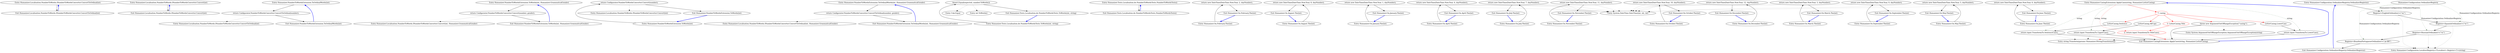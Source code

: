 digraph  {
m0_2 [cluster="Humanizer.Localisation.NumberToWords.INumberToWordsConverter.ConvertToOrdinal(int)", file="GermanNumberToWordsConverter.cs", label="Entry Humanizer.Localisation.NumberToWords.INumberToWordsConverter.ConvertToOrdinal(int)", span="19-19"];
m0_3 [cluster="Humanizer.Localisation.NumberToWords.INumberToWordsConverter.ConvertToOrdinal(int)", file="GermanNumberToWordsConverter.cs", label="Exit Humanizer.Localisation.NumberToWords.INumberToWordsConverter.ConvertToOrdinal(int)", span="19-19"];
m0_0 [cluster="Humanizer.Localisation.NumberToWords.INumberToWordsConverter.Convert(int)", file="GermanNumberToWordsConverter.cs", label="Entry Humanizer.Localisation.NumberToWords.INumberToWordsConverter.Convert(int)", span="12-12"];
m0_1 [cluster="Humanizer.Localisation.NumberToWords.INumberToWordsConverter.Convert(int)", file="GermanNumberToWordsConverter.cs", label="Exit Humanizer.Localisation.NumberToWords.INumberToWordsConverter.Convert(int)", span="12-12"];
m2_8 [cluster="Humanizer.NumberToWordsExtension.ToOrdinalWords(int)", file="NumberToWordsExtension.cs", label="Entry Humanizer.NumberToWordsExtension.ToOrdinalWords(int)", span="52-52"];
m2_9 [cluster="Humanizer.NumberToWordsExtension.ToOrdinalWords(int)", file="NumberToWordsExtension.cs", label="return Configurator.NumberToWordsConverter.ConvertToOrdinal(number);", span="54-54"];
m2_10 [cluster="Humanizer.NumberToWordsExtension.ToOrdinalWords(int)", file="NumberToWordsExtension.cs", label="Exit Humanizer.NumberToWordsExtension.ToOrdinalWords(int)", span="52-52"];
m2_11 [cluster="Humanizer.Localisation.NumberToWords.INumberToWordsConverter.ConvertToOrdinal(int)", file="NumberToWordsExtension.cs", label="Entry Humanizer.Localisation.NumberToWords.INumberToWordsConverter.ConvertToOrdinal(int)", span="27-27"];
m2_4 [cluster="Humanizer.NumberToWordsExtension.ToWords(int, Humanizer.GrammaticalGender)", file="NumberToWordsExtension.cs", label="Entry Humanizer.NumberToWordsExtension.ToWords(int, Humanizer.GrammaticalGender)", span="42-42"];
m2_5 [cluster="Humanizer.NumberToWordsExtension.ToWords(int, Humanizer.GrammaticalGender)", file="NumberToWordsExtension.cs", label="return Configurator.NumberToWordsConverter.Convert(number, gender);", span="44-44"];
m2_6 [cluster="Humanizer.NumberToWordsExtension.ToWords(int, Humanizer.GrammaticalGender)", file="NumberToWordsExtension.cs", label="Exit Humanizer.NumberToWordsExtension.ToWords(int, Humanizer.GrammaticalGender)", span="42-42"];
m2_3 [cluster="Humanizer.Localisation.NumberToWords.INumberToWordsConverter.Convert(int)", file="NumberToWordsExtension.cs", label="Entry Humanizer.Localisation.NumberToWords.INumberToWordsConverter.Convert(int)", span="12-12"];
m2_0 [cluster="Humanizer.NumberToWordsExtension.ToWords(int)", file="NumberToWordsExtension.cs", label="Entry Humanizer.NumberToWordsExtension.ToWords(int)", span="18-18"];
m2_1 [cluster="Humanizer.NumberToWordsExtension.ToWords(int)", file="NumberToWordsExtension.cs", label="return Configurator.NumberToWordsConverter.Convert(number);", span="20-20"];
m2_2 [cluster="Humanizer.NumberToWordsExtension.ToWords(int)", file="NumberToWordsExtension.cs", label="Exit Humanizer.NumberToWordsExtension.ToWords(int)", span="18-18"];
m2_7 [cluster="Humanizer.Localisation.NumberToWords.INumberToWordsConverter.Convert(int, Humanizer.GrammaticalGender)", file="NumberToWordsExtension.cs", label="Entry Humanizer.Localisation.NumberToWords.INumberToWordsConverter.Convert(int, Humanizer.GrammaticalGender)", span="20-20"];
m2_12 [cluster="Humanizer.NumberToWordsExtension.ToOrdinalWords(int, Humanizer.GrammaticalGender)", file="NumberToWordsExtension.cs", label="Entry Humanizer.NumberToWordsExtension.ToOrdinalWords(int, Humanizer.GrammaticalGender)", span="65-65"];
m2_13 [cluster="Humanizer.NumberToWordsExtension.ToOrdinalWords(int, Humanizer.GrammaticalGender)", file="NumberToWordsExtension.cs", label="return Configurator.NumberToWordsConverter.ConvertToOrdinal(number, gender);", span="67-67"];
m2_14 [cluster="Humanizer.NumberToWordsExtension.ToOrdinalWords(int, Humanizer.GrammaticalGender)", file="NumberToWordsExtension.cs", label="Exit Humanizer.NumberToWordsExtension.ToOrdinalWords(int, Humanizer.GrammaticalGender)", span="65-65"];
m2_15 [cluster="Humanizer.Localisation.NumberToWords.INumberToWordsConverter.ConvertToOrdinal(int, Humanizer.GrammaticalGender)", file="NumberToWordsExtension.cs", label="Entry Humanizer.Localisation.NumberToWords.INumberToWordsConverter.ConvertToOrdinal(int, Humanizer.GrammaticalGender)", span="35-35"];
m3_6 [cluster="Unk.Equal", file="NumberToWordsTests.cs", label="Entry Unk.Equal", span=""];
m3_5 [cluster="int.ToWords()", file="NumberToWordsTests.cs", label="Entry int.ToWords()", span="18-18"];
m3_0 [cluster="Humanizer.Tests.Localisation.de.NumberToWordsTests.NumberToWordsTests()", file="NumberToWordsTests.cs", label="Entry Humanizer.Tests.Localisation.de.NumberToWordsTests.NumberToWordsTests()", span="7-7"];
m3_1 [cluster="Humanizer.Tests.Localisation.de.NumberToWordsTests.NumberToWordsTests()", file="NumberToWordsTests.cs", label="Exit Humanizer.Tests.Localisation.de.NumberToWordsTests.NumberToWordsTests()", span="7-7"];
m3_2 [cluster="Humanizer.Tests.Localisation.de.NumberToWordsTests.ToWords(int, string)", file="NumberToWordsTests.cs", label="Entry Humanizer.Tests.Localisation.de.NumberToWordsTests.ToWords(int, string)", span="50-50"];
m3_3 [cluster="Humanizer.Tests.Localisation.de.NumberToWordsTests.ToWords(int, string)", file="NumberToWordsTests.cs", label="Assert.Equal(expected, number.ToWords())", span="52-52"];
m3_4 [cluster="Humanizer.Tests.Localisation.de.NumberToWordsTests.ToWords(int, string)", file="NumberToWordsTests.cs", label="Exit Humanizer.Tests.Localisation.de.NumberToWordsTests.ToWords(int, string)", span="50-50"];
m4_3 [cluster="System.DateTime.DateTime(int, int, int)", file="On.Days.cs", label="Entry System.DateTime.DateTime(int, int, int)", span="0-0"];
m4_4 [cluster="Humanizer.On.February.The(int)", file="On.Days.cs", label="Entry Humanizer.On.February.The(int)", span="280-280"];
m4_5 [cluster="Humanizer.On.February.The(int)", file="On.Days.cs", label="return new DateTime(DateTime.Now.Year, 2, dayNumber);", span="282-282"];
m4_6 [cluster="Humanizer.On.February.The(int)", file="On.Days.cs", label="Exit Humanizer.On.February.The(int)", span="280-280"];
m4_22 [cluster="Humanizer.On.August.The(int)", file="On.Days.cs", label="Entry Humanizer.On.August.The(int)", span="1820-1820"];
m4_23 [cluster="Humanizer.On.August.The(int)", file="On.Days.cs", label="return new DateTime(DateTime.Now.Year, 8, dayNumber);", span="1822-1822"];
m4_24 [cluster="Humanizer.On.August.The(int)", file="On.Days.cs", label="Exit Humanizer.On.August.The(int)", span="1820-1820"];
m4_0 [cluster="Humanizer.On.January.The(int)", file="On.Days.cs", label="Entry Humanizer.On.January.The(int)", span="18-18"];
m4_1 [cluster="Humanizer.On.January.The(int)", file="On.Days.cs", label="return new DateTime(DateTime.Now.Year, 1, dayNumber);", span="20-20"];
m4_2 [cluster="Humanizer.On.January.The(int)", file="On.Days.cs", label="Exit Humanizer.On.January.The(int)", span="18-18"];
m4_10 [cluster="Humanizer.On.April.The(int)", file="On.Days.cs", label="Entry Humanizer.On.April.The(int)", span="788-788"];
m4_11 [cluster="Humanizer.On.April.The(int)", file="On.Days.cs", label="return new DateTime(DateTime.Now.Year, 4, dayNumber);", span="790-790"];
m4_12 [cluster="Humanizer.On.April.The(int)", file="On.Days.cs", label="Exit Humanizer.On.April.The(int)", span="788-788"];
m4_19 [cluster="Humanizer.On.July.The(int)", file="On.Days.cs", label="Entry Humanizer.On.July.The(int)", span="1558-1558"];
m4_20 [cluster="Humanizer.On.July.The(int)", file="On.Days.cs", label="return new DateTime(DateTime.Now.Year, 7, dayNumber);", span="1560-1560"];
m4_21 [cluster="Humanizer.On.July.The(int)", file="On.Days.cs", label="Exit Humanizer.On.July.The(int)", span="1558-1558"];
m4_31 [cluster="Humanizer.On.November.The(int)", file="On.Days.cs", label="Entry Humanizer.On.November.The(int)", span="2598-2598"];
m4_32 [cluster="Humanizer.On.November.The(int)", file="On.Days.cs", label="return new DateTime(DateTime.Now.Year, 11, dayNumber);", span="2600-2600"];
m4_33 [cluster="Humanizer.On.November.The(int)", file="On.Days.cs", label="Exit Humanizer.On.November.The(int)", span="2598-2598"];
m4_28 [cluster="Humanizer.On.October.The(int)", file="On.Days.cs", label="Entry Humanizer.On.October.The(int)", span="2336-2336"];
m4_29 [cluster="Humanizer.On.October.The(int)", file="On.Days.cs", label="return new DateTime(DateTime.Now.Year, 10, dayNumber);", span="2338-2338"];
m4_30 [cluster="Humanizer.On.October.The(int)", file="On.Days.cs", label="Exit Humanizer.On.October.The(int)", span="2336-2336"];
m4_34 [cluster="Humanizer.On.December.The(int)", file="On.Days.cs", label="Entry Humanizer.On.December.The(int)", span="2852-2852"];
m4_35 [cluster="Humanizer.On.December.The(int)", file="On.Days.cs", label="return new DateTime(DateTime.Now.Year, 12, dayNumber);", span="2854-2854"];
m4_36 [cluster="Humanizer.On.December.The(int)", file="On.Days.cs", label="Exit Humanizer.On.December.The(int)", span="2852-2852"];
m4_7 [cluster="Humanizer.On.March.The(int)", file="On.Days.cs", label="Entry Humanizer.On.March.The(int)", span="526-526"];
m4_8 [cluster="Humanizer.On.March.The(int)", file="On.Days.cs", label="return new DateTime(DateTime.Now.Year, 3, dayNumber);", span="528-528"];
m4_9 [cluster="Humanizer.On.March.The(int)", file="On.Days.cs", label="Exit Humanizer.On.March.The(int)", span="526-526"];
m4_25 [cluster="Humanizer.On.September.The(int)", file="On.Days.cs", label="Entry Humanizer.On.September.The(int)", span="2082-2082"];
m4_26 [cluster="Humanizer.On.September.The(int)", file="On.Days.cs", label="return new DateTime(DateTime.Now.Year, 9, dayNumber);", span="2084-2084"];
m4_27 [cluster="Humanizer.On.September.The(int)", file="On.Days.cs", label="Exit Humanizer.On.September.The(int)", span="2082-2082"];
m4_13 [cluster="Humanizer.On.May.The(int)", file="On.Days.cs", label="Entry Humanizer.On.May.The(int)", span="1042-1042"];
m4_14 [cluster="Humanizer.On.May.The(int)", file="On.Days.cs", label="return new DateTime(DateTime.Now.Year, 5, dayNumber);", span="1044-1044"];
m4_15 [cluster="Humanizer.On.May.The(int)", file="On.Days.cs", label="Exit Humanizer.On.May.The(int)", span="1042-1042"];
m4_16 [cluster="Humanizer.On.June.The(int)", file="On.Days.cs", label="Entry Humanizer.On.June.The(int)", span="1304-1304"];
m4_17 [cluster="Humanizer.On.June.The(int)", file="On.Days.cs", label="return new DateTime(DateTime.Now.Year, 6, dayNumber);", span="1306-1306"];
m4_18 [cluster="Humanizer.On.June.The(int)", file="On.Days.cs", label="Exit Humanizer.On.June.The(int)", span="1304-1304"];
m5_0 [cluster="Humanizer.CasingExtensions.ApplyCase(string, Humanizer.LetterCasing)", file="OrdinalizeExtensions.cs", label="Entry Humanizer.CasingExtensions.ApplyCase(string, Humanizer.LetterCasing)", span="15-15"];
m5_1 [cluster="Humanizer.CasingExtensions.ApplyCase(string, Humanizer.LetterCasing)", color=red, community=0, file="OrdinalizeExtensions.cs", label="7: casing", span="17-17"];
m5_3 [cluster="Humanizer.CasingExtensions.ApplyCase(string, Humanizer.LetterCasing)", color=red, community=0, file="OrdinalizeExtensions.cs", label="2: return input.Transform(To.TitleCase);", span="20-20"];
m5_5 [cluster="Humanizer.CasingExtensions.ApplyCase(string, Humanizer.LetterCasing)", file="OrdinalizeExtensions.cs", label="return input.Transform(To.LowerCase);", span="23-23"];
m5_7 [cluster="Humanizer.CasingExtensions.ApplyCase(string, Humanizer.LetterCasing)", file="OrdinalizeExtensions.cs", label="return input.Transform(To.UpperCase);", span="26-26"];
m5_9 [cluster="Humanizer.CasingExtensions.ApplyCase(string, Humanizer.LetterCasing)", file="OrdinalizeExtensions.cs", label="return input.Transform(To.SentenceCase);", span="29-29"];
m5_2 [cluster="Humanizer.CasingExtensions.ApplyCase(string, Humanizer.LetterCasing)", color=red, community=0, file="OrdinalizeExtensions.cs", label="5: LetterCasing.Title", span="19-19"];
m5_4 [cluster="Humanizer.CasingExtensions.ApplyCase(string, Humanizer.LetterCasing)", file="OrdinalizeExtensions.cs", label="LetterCasing.LowerCase", span="22-22"];
m5_6 [cluster="Humanizer.CasingExtensions.ApplyCase(string, Humanizer.LetterCasing)", file="OrdinalizeExtensions.cs", label="LetterCasing.AllCaps", span="25-25"];
m5_8 [cluster="Humanizer.CasingExtensions.ApplyCase(string, Humanizer.LetterCasing)", file="OrdinalizeExtensions.cs", label="LetterCasing.Sentence", span="28-28"];
m5_10 [cluster="Humanizer.CasingExtensions.ApplyCase(string, Humanizer.LetterCasing)", file="OrdinalizeExtensions.cs", label="throw new ArgumentOutOfRangeException(''casing'');", span="32-32"];
m5_11 [cluster="Humanizer.CasingExtensions.ApplyCase(string, Humanizer.LetterCasing)", file="OrdinalizeExtensions.cs", label="Exit Humanizer.CasingExtensions.ApplyCase(string, Humanizer.LetterCasing)", span="15-15"];
m5_12 [cluster="string.Transform(params Humanizer.IStringTransformer[])", file="OrdinalizeExtensions.cs", label="Entry string.Transform(params Humanizer.IStringTransformer[])", span="15-15"];
m5_13 [cluster="System.ArgumentOutOfRangeException.ArgumentOutOfRangeException(string)", file="OrdinalizeExtensions.cs", label="Entry System.ArgumentOutOfRangeException.ArgumentOutOfRangeException(string)", span="0-0"];
m6_0 [cluster="Humanizer.Configuration.OrdinalizerRegistry.OrdinalizerRegistry()", file="OrdinalizerRegistry.cs", label="Entry Humanizer.Configuration.OrdinalizerRegistry.OrdinalizerRegistry()", span="6-6"];
m6_1 [cluster="Humanizer.Configuration.OrdinalizerRegistry.OrdinalizerRegistry()", file="OrdinalizerRegistry.cs", label="Register<EnglishOrdinalizer>(''en'')", span="8-8"];
m6_2 [cluster="Humanizer.Configuration.OrdinalizerRegistry.OrdinalizerRegistry()", file="OrdinalizerRegistry.cs", label="Register<SpanishOrdinalizer>(''es'')", span="9-9"];
m6_3 [cluster="Humanizer.Configuration.OrdinalizerRegistry.OrdinalizerRegistry()", file="OrdinalizerRegistry.cs", label="Register<RussianOrdinalizer>(''ru'')", span="10-10"];
m6_4 [cluster="Humanizer.Configuration.OrdinalizerRegistry.OrdinalizerRegistry()", file="OrdinalizerRegistry.cs", label="Register<BrazilianPortugueseOrdinalizer>(''pt-BR'')", span="11-11"];
m6_5 [cluster="Humanizer.Configuration.OrdinalizerRegistry.OrdinalizerRegistry()", file="OrdinalizerRegistry.cs", label="Exit Humanizer.Configuration.OrdinalizerRegistry.OrdinalizerRegistry()", span="6-6"];
m6_6 [cluster="Humanizer.Configuration.LocaliserRegistry<TLocaliser>.Register<T>(string)", file="OrdinalizerRegistry.cs", label="Entry Humanizer.Configuration.LocaliserRegistry<TLocaliser>.Register<T>(string)", span="45-45"];
m6_7 [file="OrdinalizerRegistry.cs", label="Humanizer.Configuration.OrdinalizerRegistry", span=""];
m0_2 -> m0_3  [key=0, style=solid];
m0_3 -> m0_2  [color=blue, key=0, style=bold];
m0_0 -> m0_1  [key=0, style=solid];
m0_1 -> m0_0  [color=blue, key=0, style=bold];
m2_8 -> m2_9  [key=0, style=solid];
m2_9 -> m2_10  [key=0, style=solid];
m2_9 -> m2_11  [key=2, style=dotted];
m2_10 -> m2_8  [color=blue, key=0, style=bold];
m2_4 -> m2_5  [key=0, style=solid];
m2_5 -> m2_6  [key=0, style=solid];
m2_5 -> m2_7  [key=2, style=dotted];
m2_6 -> m2_4  [color=blue, key=0, style=bold];
m2_0 -> m2_1  [key=0, style=solid];
m2_1 -> m2_2  [key=0, style=solid];
m2_1 -> m2_3  [key=2, style=dotted];
m2_2 -> m2_0  [color=blue, key=0, style=bold];
m2_12 -> m2_13  [key=0, style=solid];
m2_13 -> m2_14  [key=0, style=solid];
m2_13 -> m2_15  [key=2, style=dotted];
m2_14 -> m2_12  [color=blue, key=0, style=bold];
m3_0 -> m3_1  [key=0, style=solid];
m3_1 -> m3_0  [color=blue, key=0, style=bold];
m3_2 -> m3_3  [key=0, style=solid];
m3_3 -> m3_4  [key=0, style=solid];
m3_3 -> m3_5  [key=2, style=dotted];
m3_3 -> m3_6  [key=2, style=dotted];
m3_4 -> m3_2  [color=blue, key=0, style=bold];
m4_4 -> m4_5  [key=0, style=solid];
m4_5 -> m4_6  [key=0, style=solid];
m4_5 -> m4_3  [key=2, style=dotted];
m4_6 -> m4_4  [color=blue, key=0, style=bold];
m4_22 -> m4_23  [key=0, style=solid];
m4_23 -> m4_24  [key=0, style=solid];
m4_23 -> m4_3  [key=2, style=dotted];
m4_24 -> m4_22  [color=blue, key=0, style=bold];
m4_0 -> m4_1  [key=0, style=solid];
m4_1 -> m4_2  [key=0, style=solid];
m4_1 -> m4_3  [key=2, style=dotted];
m4_2 -> m4_0  [color=blue, key=0, style=bold];
m4_10 -> m4_11  [key=0, style=solid];
m4_11 -> m4_12  [key=0, style=solid];
m4_11 -> m4_3  [key=2, style=dotted];
m4_12 -> m4_10  [color=blue, key=0, style=bold];
m4_19 -> m4_20  [key=0, style=solid];
m4_20 -> m4_21  [key=0, style=solid];
m4_20 -> m4_3  [key=2, style=dotted];
m4_21 -> m4_19  [color=blue, key=0, style=bold];
m4_31 -> m4_32  [key=0, style=solid];
m4_32 -> m4_33  [key=0, style=solid];
m4_32 -> m4_3  [key=2, style=dotted];
m4_33 -> m4_31  [color=blue, key=0, style=bold];
m4_28 -> m4_29  [key=0, style=solid];
m4_29 -> m4_30  [key=0, style=solid];
m4_29 -> m4_3  [key=2, style=dotted];
m4_30 -> m4_28  [color=blue, key=0, style=bold];
m4_34 -> m4_35  [key=0, style=solid];
m4_35 -> m4_36  [key=0, style=solid];
m4_35 -> m4_3  [key=2, style=dotted];
m4_36 -> m4_34  [color=blue, key=0, style=bold];
m4_7 -> m4_8  [key=0, style=solid];
m4_8 -> m4_9  [key=0, style=solid];
m4_8 -> m4_3  [key=2, style=dotted];
m4_9 -> m4_7  [color=blue, key=0, style=bold];
m4_25 -> m4_26  [key=0, style=solid];
m4_26 -> m4_27  [key=0, style=solid];
m4_26 -> m4_3  [key=2, style=dotted];
m4_27 -> m4_25  [color=blue, key=0, style=bold];
m4_13 -> m4_14  [key=0, style=solid];
m4_14 -> m4_15  [key=0, style=solid];
m4_14 -> m4_3  [key=2, style=dotted];
m4_15 -> m4_13  [color=blue, key=0, style=bold];
m4_16 -> m4_17  [key=0, style=solid];
m4_17 -> m4_18  [key=0, style=solid];
m4_17 -> m4_3  [key=2, style=dotted];
m4_18 -> m4_16  [color=blue, key=0, style=bold];
m5_0 -> m5_1  [color=red, key=0, style=solid];
m5_0 -> m5_3  [color=red, key=1, label=string, style=dashed];
m5_0 -> m5_5  [color=darkseagreen4, key=1, label=string, style=dashed];
m5_0 -> m5_7  [color=darkseagreen4, key=1, label=string, style=dashed];
m5_0 -> m5_9  [color=darkseagreen4, key=1, label=string, style=dashed];
m5_1 -> m5_2  [color=red, key=0, style=solid];
m5_1 -> m5_4  [color=red, key=0, style=solid];
m5_1 -> m5_6  [color=red, key=0, style=solid];
m5_1 -> m5_8  [color=red, key=0, style=solid];
m5_1 -> m5_10  [color=red, key=0, style=solid];
m5_3 -> m5_11  [color=red, key=0, style=solid];
m5_3 -> m5_12  [color=red, key=2, style=dotted];
m5_5 -> m5_11  [key=0, style=solid];
m5_5 -> m5_12  [key=2, style=dotted];
m5_7 -> m5_11  [key=0, style=solid];
m5_7 -> m5_12  [key=2, style=dotted];
m5_9 -> m5_11  [key=0, style=solid];
m5_9 -> m5_12  [key=2, style=dotted];
m5_2 -> m5_3  [color=red, key=0, style=solid];
m5_4 -> m5_5  [key=0, style=solid];
m5_6 -> m5_7  [key=0, style=solid];
m5_8 -> m5_9  [key=0, style=solid];
m5_10 -> m5_11  [key=0, style=solid];
m5_10 -> m5_13  [key=2, style=dotted];
m5_11 -> m5_0  [color=blue, key=0, style=bold];
m6_0 -> m6_1  [key=0, style=solid];
m6_1 -> m6_2  [key=0, style=solid];
m6_1 -> m6_6  [key=2, style=dotted];
m6_2 -> m6_3  [key=0, style=solid];
m6_2 -> m6_6  [key=2, style=dotted];
m6_3 -> m6_4  [key=0, style=solid];
m6_3 -> m6_6  [key=2, style=dotted];
m6_4 -> m6_5  [key=0, style=solid];
m6_4 -> m6_6  [key=2, style=dotted];
m6_5 -> m6_0  [color=blue, key=0, style=bold];
m6_7 -> m6_1  [color=darkseagreen4, key=1, label="Humanizer.Configuration.OrdinalizerRegistry", style=dashed];
m6_7 -> m6_2  [color=darkseagreen4, key=1, label="Humanizer.Configuration.OrdinalizerRegistry", style=dashed];
m6_7 -> m6_3  [color=darkseagreen4, key=1, label="Humanizer.Configuration.OrdinalizerRegistry", style=dashed];
m6_7 -> m6_4  [color=darkseagreen4, key=1, label="Humanizer.Configuration.OrdinalizerRegistry", style=dashed];
}
